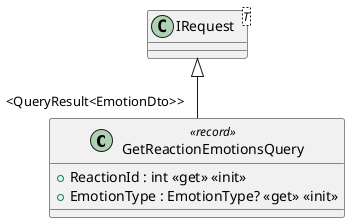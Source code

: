 @startuml
class GetReactionEmotionsQuery <<record>> {
    + ReactionId : int <<get>> <<init>>
    + EmotionType : EmotionType? <<get>> <<init>>
}
class "IRequest"<T> {
}
"IRequest" <|-- "<QueryResult<EmotionDto>>" GetReactionEmotionsQuery
@enduml
